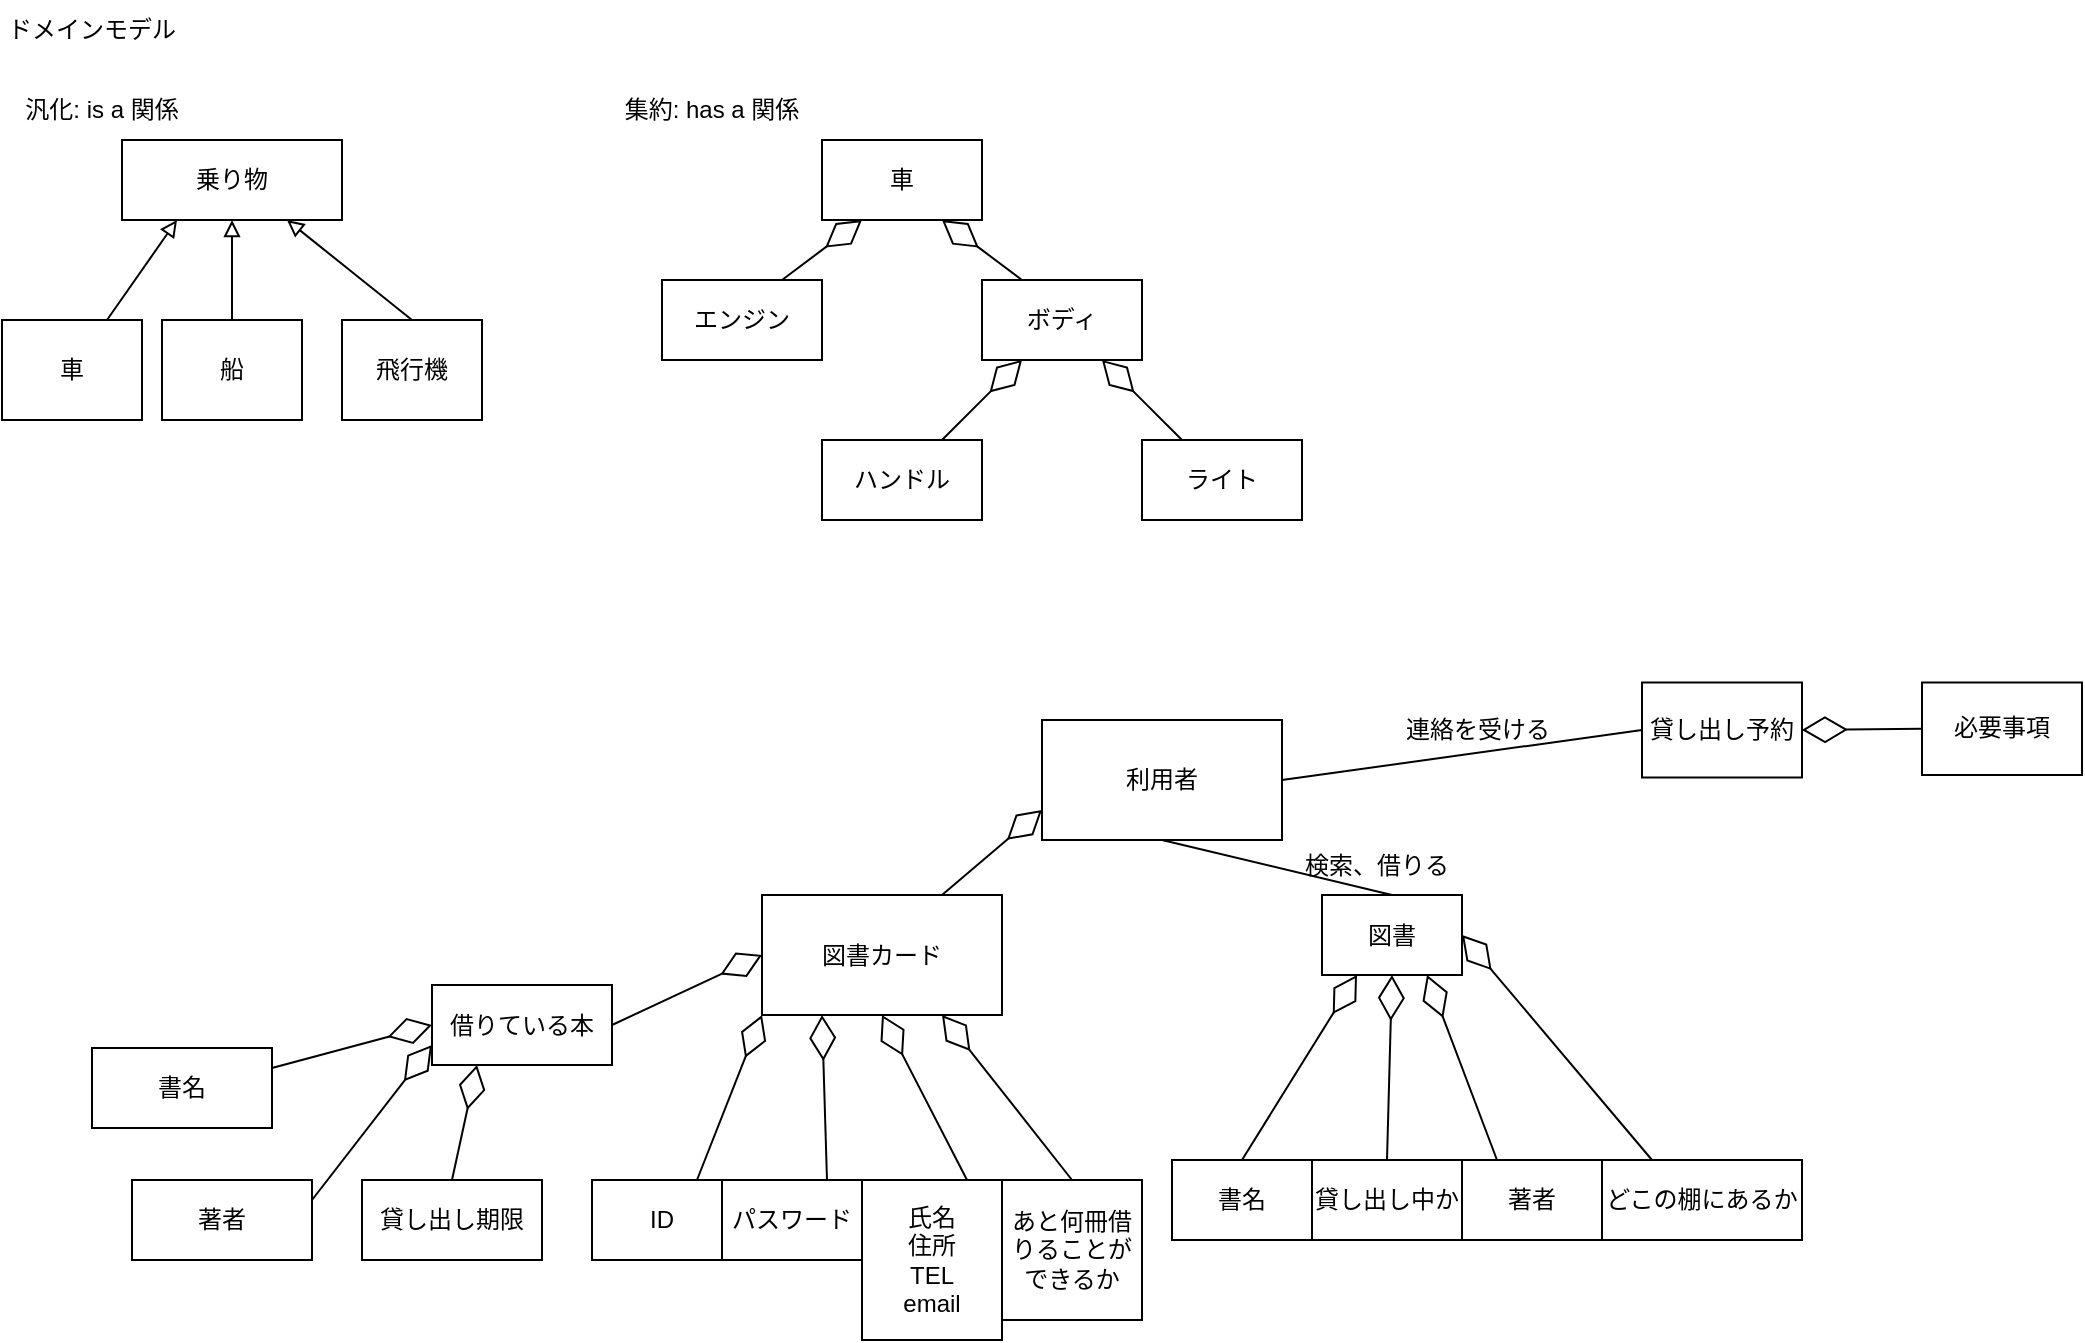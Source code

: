 <mxfile version="28.1.2">
  <diagram name="ページ1" id="1TgzcNzxIgQsLy3e71Gb">
    <mxGraphModel dx="1955" dy="1343" grid="1" gridSize="10" guides="1" tooltips="1" connect="1" arrows="1" fold="1" page="1" pageScale="1" pageWidth="1169" pageHeight="827" math="0" shadow="0">
      <root>
        <mxCell id="0" />
        <mxCell id="1" parent="0" />
        <mxCell id="mWc5XYDXMI22q0QBt49h-1" value="乗り物" style="rounded=0;whiteSpace=wrap;html=1;" parent="1" vertex="1">
          <mxGeometry x="-130" y="-180" width="110" height="40" as="geometry" />
        </mxCell>
        <mxCell id="mWc5XYDXMI22q0QBt49h-3" value="船" style="rounded=0;whiteSpace=wrap;html=1;" parent="1" vertex="1">
          <mxGeometry x="-110" y="-90" width="70" height="50" as="geometry" />
        </mxCell>
        <mxCell id="mWc5XYDXMI22q0QBt49h-4" value="飛行機" style="rounded=0;whiteSpace=wrap;html=1;" parent="1" vertex="1">
          <mxGeometry x="-20" y="-90" width="70" height="50" as="geometry" />
        </mxCell>
        <mxCell id="mWc5XYDXMI22q0QBt49h-6" value="" style="endArrow=block;html=1;rounded=0;endFill=0;entryX=0.25;entryY=1;entryDx=0;entryDy=0;" parent="1" source="mWc5XYDXMI22q0QBt49h-2" target="mWc5XYDXMI22q0QBt49h-1" edge="1">
          <mxGeometry width="50" height="50" relative="1" as="geometry">
            <mxPoint x="-160" y="-60" as="sourcePoint" />
            <mxPoint x="-110" y="-110" as="targetPoint" />
          </mxGeometry>
        </mxCell>
        <mxCell id="mWc5XYDXMI22q0QBt49h-7" value="" style="endArrow=block;html=1;rounded=0;endFill=0;exitX=0.5;exitY=0;exitDx=0;exitDy=0;entryX=0.5;entryY=1;entryDx=0;entryDy=0;" parent="1" source="mWc5XYDXMI22q0QBt49h-3" target="mWc5XYDXMI22q0QBt49h-1" edge="1">
          <mxGeometry width="50" height="50" relative="1" as="geometry">
            <mxPoint x="-20" y="-30" as="sourcePoint" />
            <mxPoint x="53" y="-90" as="targetPoint" />
          </mxGeometry>
        </mxCell>
        <mxCell id="mWc5XYDXMI22q0QBt49h-8" value="" style="endArrow=block;html=1;rounded=0;endFill=0;entryX=0.75;entryY=1;entryDx=0;entryDy=0;exitX=0.5;exitY=0;exitDx=0;exitDy=0;" parent="1" source="mWc5XYDXMI22q0QBt49h-4" target="mWc5XYDXMI22q0QBt49h-1" edge="1">
          <mxGeometry width="50" height="50" relative="1" as="geometry">
            <mxPoint x="70" y="-30" as="sourcePoint" />
            <mxPoint x="143" y="-90" as="targetPoint" />
          </mxGeometry>
        </mxCell>
        <mxCell id="mWc5XYDXMI22q0QBt49h-9" value="" style="endArrow=block;html=1;rounded=0;endFill=0;entryX=0.25;entryY=1;entryDx=0;entryDy=0;" parent="1" target="mWc5XYDXMI22q0QBt49h-2" edge="1">
          <mxGeometry width="50" height="50" relative="1" as="geometry">
            <mxPoint x="-160" y="-60" as="sourcePoint" />
            <mxPoint x="-102" y="-140" as="targetPoint" />
          </mxGeometry>
        </mxCell>
        <mxCell id="mWc5XYDXMI22q0QBt49h-2" value="車" style="rounded=0;whiteSpace=wrap;html=1;" parent="1" vertex="1">
          <mxGeometry x="-190" y="-90" width="70" height="50" as="geometry" />
        </mxCell>
        <mxCell id="mWc5XYDXMI22q0QBt49h-10" value="汎化: is a 関係" style="text;html=1;align=center;verticalAlign=middle;whiteSpace=wrap;rounded=0;" parent="1" vertex="1">
          <mxGeometry x="-180" y="-210" width="80" height="30" as="geometry" />
        </mxCell>
        <mxCell id="mWc5XYDXMI22q0QBt49h-11" value="車&lt;span style=&quot;color: rgba(0, 0, 0, 0); font-family: monospace; font-size: 0px; text-align: start; text-wrap-mode: nowrap;&quot;&gt;%3CmxGraphModel%3E%3Croot%3E%3CmxCell%20id%3D%220%22%2F%3E%3CmxCell%20id%3D%221%22%20parent%3D%220%22%2F%3E%3CmxCell%20id%3D%222%22%20value%3D%22%22%20style%3D%22endArrow%3Dblock%3Bhtml%3D1%3Brounded%3D0%3BendFill%3D0%3BentryX%3D0.25%3BentryY%3D1%3BentryDx%3D0%3BentryDy%3D0%3B%22%20edge%3D%221%22%20parent%3D%221%22%3E%3CmxGeometry%20width%3D%2250%22%20height%3D%2250%22%20relative%3D%221%22%20as%3D%22geometry%22%3E%3CmxPoint%20x%3D%22280%22%20y%3D%22200%22%20as%3D%22sourcePoint%22%2F%3E%3CmxPoint%20x%3D%22353%22%20y%3D%22140%22%20as%3D%22targetPoint%22%2F%3E%3C%2FmxGeometry%3E%3C%2FmxCell%3E%3C%2Froot%3E%3C%2FmxGraphModel%3E&lt;/span&gt;" style="rounded=0;whiteSpace=wrap;html=1;" parent="1" vertex="1">
          <mxGeometry x="220" y="-180" width="80" height="40" as="geometry" />
        </mxCell>
        <mxCell id="mWc5XYDXMI22q0QBt49h-13" value="エンジン" style="rounded=0;whiteSpace=wrap;html=1;" parent="1" vertex="1">
          <mxGeometry x="140" y="-110" width="80" height="40" as="geometry" />
        </mxCell>
        <mxCell id="mWc5XYDXMI22q0QBt49h-14" value="ボディ" style="rounded=0;whiteSpace=wrap;html=1;" parent="1" vertex="1">
          <mxGeometry x="300" y="-110" width="80" height="40" as="geometry" />
        </mxCell>
        <mxCell id="mWc5XYDXMI22q0QBt49h-15" value="ハンドル" style="rounded=0;whiteSpace=wrap;html=1;" parent="1" vertex="1">
          <mxGeometry x="220" y="-30" width="80" height="40" as="geometry" />
        </mxCell>
        <mxCell id="mWc5XYDXMI22q0QBt49h-16" value="ライト" style="rounded=0;whiteSpace=wrap;html=1;" parent="1" vertex="1">
          <mxGeometry x="380" y="-30" width="80" height="40" as="geometry" />
        </mxCell>
        <mxCell id="mWc5XYDXMI22q0QBt49h-17" value="" style="endArrow=diamondThin;html=1;rounded=0;endFill=0;exitX=0.75;exitY=0;exitDx=0;exitDy=0;entryX=0.25;entryY=1;entryDx=0;entryDy=0;endSize=20;" parent="1" source="mWc5XYDXMI22q0QBt49h-13" target="mWc5XYDXMI22q0QBt49h-11" edge="1">
          <mxGeometry width="50" height="50" relative="1" as="geometry">
            <mxPoint x="280" y="60" as="sourcePoint" />
            <mxPoint x="330" y="10" as="targetPoint" />
          </mxGeometry>
        </mxCell>
        <mxCell id="mWc5XYDXMI22q0QBt49h-18" value="" style="endArrow=diamondThin;html=1;rounded=0;endFill=0;exitX=0.25;exitY=0;exitDx=0;exitDy=0;entryX=0.75;entryY=1;entryDx=0;entryDy=0;endSize=20;" parent="1" source="mWc5XYDXMI22q0QBt49h-14" target="mWc5XYDXMI22q0QBt49h-11" edge="1">
          <mxGeometry width="50" height="50" relative="1" as="geometry">
            <mxPoint x="320" y="-30" as="sourcePoint" />
            <mxPoint x="380" y="-80" as="targetPoint" />
          </mxGeometry>
        </mxCell>
        <mxCell id="mWc5XYDXMI22q0QBt49h-19" value="" style="endArrow=diamondThin;html=1;rounded=0;endFill=0;exitX=0.75;exitY=0;exitDx=0;exitDy=0;entryX=0.25;entryY=1;entryDx=0;entryDy=0;endSize=20;" parent="1" source="mWc5XYDXMI22q0QBt49h-15" target="mWc5XYDXMI22q0QBt49h-14" edge="1">
          <mxGeometry width="50" height="50" relative="1" as="geometry">
            <mxPoint x="390" y="50" as="sourcePoint" />
            <mxPoint x="450" as="targetPoint" />
          </mxGeometry>
        </mxCell>
        <mxCell id="mWc5XYDXMI22q0QBt49h-20" value="" style="endArrow=diamondThin;html=1;rounded=0;endFill=0;exitX=0.25;exitY=0;exitDx=0;exitDy=0;entryX=0.75;entryY=1;entryDx=0;entryDy=0;endSize=20;" parent="1" source="mWc5XYDXMI22q0QBt49h-16" target="mWc5XYDXMI22q0QBt49h-14" edge="1">
          <mxGeometry width="50" height="50" relative="1" as="geometry">
            <mxPoint x="470" y="60" as="sourcePoint" />
            <mxPoint x="530" y="10" as="targetPoint" />
          </mxGeometry>
        </mxCell>
        <mxCell id="mWc5XYDXMI22q0QBt49h-21" value="集約: has a 関係" style="text;html=1;align=center;verticalAlign=middle;whiteSpace=wrap;rounded=0;" parent="1" vertex="1">
          <mxGeometry x="120" y="-210" width="90" height="30" as="geometry" />
        </mxCell>
        <mxCell id="mWc5XYDXMI22q0QBt49h-24" value="ドメインモデル" style="text;html=1;align=center;verticalAlign=middle;whiteSpace=wrap;rounded=0;" parent="1" vertex="1">
          <mxGeometry x="-190" y="-250" width="90" height="30" as="geometry" />
        </mxCell>
        <mxCell id="mWc5XYDXMI22q0QBt49h-33" value="図書カード" style="rounded=0;whiteSpace=wrap;html=1;" parent="1" vertex="1">
          <mxGeometry x="190" y="197.5" width="120" height="60" as="geometry" />
        </mxCell>
        <mxCell id="mWc5XYDXMI22q0QBt49h-34" value="利用者" style="rounded=0;whiteSpace=wrap;html=1;" parent="1" vertex="1">
          <mxGeometry x="330" y="110" width="120" height="60" as="geometry" />
        </mxCell>
        <mxCell id="mWc5XYDXMI22q0QBt49h-35" value="貸し出し予約" style="rounded=0;whiteSpace=wrap;html=1;" parent="1" vertex="1">
          <mxGeometry x="630" y="91.25" width="80" height="47.5" as="geometry" />
        </mxCell>
        <mxCell id="mWc5XYDXMI22q0QBt49h-36" value="" style="endArrow=diamondThin;html=1;rounded=0;endSize=20;endFill=0;exitX=0.75;exitY=0;exitDx=0;exitDy=0;entryX=0;entryY=0.75;entryDx=0;entryDy=0;" parent="1" source="mWc5XYDXMI22q0QBt49h-33" target="mWc5XYDXMI22q0QBt49h-34" edge="1">
          <mxGeometry width="50" height="50" relative="1" as="geometry">
            <mxPoint x="350" y="222.5" as="sourcePoint" />
            <mxPoint x="400" y="172.5" as="targetPoint" />
          </mxGeometry>
        </mxCell>
        <mxCell id="mWc5XYDXMI22q0QBt49h-40" value="ID" style="rounded=0;whiteSpace=wrap;html=1;" parent="1" vertex="1">
          <mxGeometry x="105" y="340" width="70" height="40" as="geometry" />
        </mxCell>
        <mxCell id="mWc5XYDXMI22q0QBt49h-42" value="氏名&lt;div&gt;住所&lt;/div&gt;&lt;div&gt;TEL&lt;/div&gt;&lt;div&gt;email&lt;/div&gt;" style="rounded=0;whiteSpace=wrap;html=1;" parent="1" vertex="1">
          <mxGeometry x="240" y="340" width="70" height="80" as="geometry" />
        </mxCell>
        <mxCell id="mWc5XYDXMI22q0QBt49h-44" value="図書" style="rounded=0;whiteSpace=wrap;html=1;" parent="1" vertex="1">
          <mxGeometry x="470" y="197.5" width="70" height="40" as="geometry" />
        </mxCell>
        <mxCell id="mWc5XYDXMI22q0QBt49h-45" value="書名" style="rounded=0;whiteSpace=wrap;html=1;" parent="1" vertex="1">
          <mxGeometry x="395" y="330" width="70" height="40" as="geometry" />
        </mxCell>
        <mxCell id="mWc5XYDXMI22q0QBt49h-46" value="貸し出し中か" style="rounded=0;whiteSpace=wrap;html=1;" parent="1" vertex="1">
          <mxGeometry x="465" y="330" width="75" height="40" as="geometry" />
        </mxCell>
        <mxCell id="mWc5XYDXMI22q0QBt49h-47" value="どこの棚にあるか" style="rounded=0;whiteSpace=wrap;html=1;" parent="1" vertex="1">
          <mxGeometry x="610" y="330" width="100" height="40" as="geometry" />
        </mxCell>
        <mxCell id="mWc5XYDXMI22q0QBt49h-48" value="" style="endArrow=none;html=1;rounded=0;exitX=0.5;exitY=0;exitDx=0;exitDy=0;entryX=0.5;entryY=1;entryDx=0;entryDy=0;" parent="1" source="mWc5XYDXMI22q0QBt49h-44" target="mWc5XYDXMI22q0QBt49h-34" edge="1">
          <mxGeometry width="50" height="50" relative="1" as="geometry">
            <mxPoint x="450" y="282.5" as="sourcePoint" />
            <mxPoint x="455" y="242.5" as="targetPoint" />
          </mxGeometry>
        </mxCell>
        <mxCell id="mWc5XYDXMI22q0QBt49h-52" value="" style="endArrow=diamondThin;html=1;rounded=0;endSize=20;endFill=0;exitX=0.75;exitY=0;exitDx=0;exitDy=0;entryX=0;entryY=1;entryDx=0;entryDy=0;" parent="1" source="mWc5XYDXMI22q0QBt49h-40" target="mWc5XYDXMI22q0QBt49h-33" edge="1">
          <mxGeometry width="50" height="50" relative="1" as="geometry">
            <mxPoint x="170" y="377.5" as="sourcePoint" />
            <mxPoint x="285" y="332.5" as="targetPoint" />
          </mxGeometry>
        </mxCell>
        <mxCell id="mWc5XYDXMI22q0QBt49h-53" value="&lt;div&gt;&lt;span style=&quot;background-color: transparent; color: light-dark(rgb(0, 0, 0), rgb(255, 255, 255));&quot;&gt;著者&lt;/span&gt;&lt;/div&gt;" style="rounded=0;whiteSpace=wrap;html=1;" parent="1" vertex="1">
          <mxGeometry x="540" y="330" width="70" height="40" as="geometry" />
        </mxCell>
        <mxCell id="mWc5XYDXMI22q0QBt49h-54" value="" style="endArrow=diamondThin;html=1;rounded=0;endSize=20;endFill=0;exitX=0.5;exitY=0;exitDx=0;exitDy=0;entryX=0.25;entryY=1;entryDx=0;entryDy=0;" parent="1" source="mWc5XYDXMI22q0QBt49h-45" target="mWc5XYDXMI22q0QBt49h-44" edge="1">
          <mxGeometry width="50" height="50" relative="1" as="geometry">
            <mxPoint x="535" y="327" as="sourcePoint" />
            <mxPoint x="580" y="270" as="targetPoint" />
          </mxGeometry>
        </mxCell>
        <mxCell id="mWc5XYDXMI22q0QBt49h-56" value="" style="endArrow=diamondThin;html=1;rounded=0;endSize=20;endFill=0;exitX=0.25;exitY=0;exitDx=0;exitDy=0;entryX=0.75;entryY=1;entryDx=0;entryDy=0;" parent="1" source="mWc5XYDXMI22q0QBt49h-53" target="mWc5XYDXMI22q0QBt49h-44" edge="1">
          <mxGeometry width="50" height="50" relative="1" as="geometry">
            <mxPoint x="515" y="357" as="sourcePoint" />
            <mxPoint x="560" y="300" as="targetPoint" />
          </mxGeometry>
        </mxCell>
        <mxCell id="mWc5XYDXMI22q0QBt49h-57" value="" style="endArrow=diamondThin;html=1;rounded=0;endSize=20;endFill=0;exitX=0.75;exitY=0;exitDx=0;exitDy=0;entryX=0.5;entryY=1;entryDx=0;entryDy=0;" parent="1" source="mWc5XYDXMI22q0QBt49h-42" target="mWc5XYDXMI22q0QBt49h-33" edge="1">
          <mxGeometry width="50" height="50" relative="1" as="geometry">
            <mxPoint x="155" y="457" as="sourcePoint" />
            <mxPoint x="200" y="400" as="targetPoint" />
          </mxGeometry>
        </mxCell>
        <mxCell id="mWc5XYDXMI22q0QBt49h-58" value="パスワード" style="rounded=0;whiteSpace=wrap;html=1;" parent="1" vertex="1">
          <mxGeometry x="170" y="340" width="70" height="40" as="geometry" />
        </mxCell>
        <mxCell id="mWc5XYDXMI22q0QBt49h-59" value="" style="endArrow=diamondThin;html=1;rounded=0;endSize=20;endFill=0;exitX=0.75;exitY=0;exitDx=0;exitDy=0;entryX=0.25;entryY=1;entryDx=0;entryDy=0;" parent="1" source="mWc5XYDXMI22q0QBt49h-58" target="mWc5XYDXMI22q0QBt49h-33" edge="1">
          <mxGeometry width="50" height="50" relative="1" as="geometry">
            <mxPoint x="215" y="417" as="sourcePoint" />
            <mxPoint x="260" y="360" as="targetPoint" />
          </mxGeometry>
        </mxCell>
        <mxCell id="mWc5XYDXMI22q0QBt49h-60" value="" style="endArrow=diamondThin;html=1;rounded=0;endSize=20;endFill=0;exitX=0.25;exitY=0;exitDx=0;exitDy=0;entryX=1;entryY=0.5;entryDx=0;entryDy=0;" parent="1" source="mWc5XYDXMI22q0QBt49h-47" target="mWc5XYDXMI22q0QBt49h-44" edge="1">
          <mxGeometry width="50" height="50" relative="1" as="geometry">
            <mxPoint x="585" y="327" as="sourcePoint" />
            <mxPoint x="630" y="270" as="targetPoint" />
          </mxGeometry>
        </mxCell>
        <mxCell id="mWc5XYDXMI22q0QBt49h-61" value="" style="endArrow=diamondThin;html=1;rounded=0;endSize=20;endFill=0;exitX=0.5;exitY=0;exitDx=0;exitDy=0;entryX=0.5;entryY=1;entryDx=0;entryDy=0;" parent="1" source="mWc5XYDXMI22q0QBt49h-46" target="mWc5XYDXMI22q0QBt49h-44" edge="1">
          <mxGeometry width="50" height="50" relative="1" as="geometry">
            <mxPoint x="565" y="487" as="sourcePoint" />
            <mxPoint x="610" y="430" as="targetPoint" />
          </mxGeometry>
        </mxCell>
        <mxCell id="mWc5XYDXMI22q0QBt49h-62" value="検索、借りる" style="text;html=1;align=center;verticalAlign=middle;whiteSpace=wrap;rounded=0;" parent="1" vertex="1">
          <mxGeometry x="460" y="167.5" width="75" height="30" as="geometry" />
        </mxCell>
        <mxCell id="mWc5XYDXMI22q0QBt49h-63" value="借りている本" style="rounded=0;whiteSpace=wrap;html=1;" parent="1" vertex="1">
          <mxGeometry x="25" y="242.5" width="90" height="40" as="geometry" />
        </mxCell>
        <mxCell id="mWc5XYDXMI22q0QBt49h-64" value="" style="endArrow=diamondThin;html=1;rounded=0;endSize=20;endFill=0;exitX=1;exitY=0.5;exitDx=0;exitDy=0;entryX=0;entryY=0.5;entryDx=0;entryDy=0;" parent="1" source="mWc5XYDXMI22q0QBt49h-63" target="mWc5XYDXMI22q0QBt49h-33" edge="1">
          <mxGeometry width="50" height="50" relative="1" as="geometry">
            <mxPoint x="125" y="297" as="sourcePoint" />
            <mxPoint x="170" y="240" as="targetPoint" />
          </mxGeometry>
        </mxCell>
        <mxCell id="mWc5XYDXMI22q0QBt49h-65" value="貸し出し期限" style="rounded=0;whiteSpace=wrap;html=1;" parent="1" vertex="1">
          <mxGeometry x="-10" y="340" width="90" height="40" as="geometry" />
        </mxCell>
        <mxCell id="mWc5XYDXMI22q0QBt49h-66" value="" style="endArrow=diamondThin;html=1;rounded=0;endSize=20;endFill=0;entryX=0.25;entryY=1;entryDx=0;entryDy=0;exitX=0.5;exitY=0;exitDx=0;exitDy=0;" parent="1" source="mWc5XYDXMI22q0QBt49h-65" target="mWc5XYDXMI22q0QBt49h-63" edge="1">
          <mxGeometry width="50" height="50" relative="1" as="geometry">
            <mxPoint x="5" y="310" as="sourcePoint" />
            <mxPoint x="45" y="280" as="targetPoint" />
          </mxGeometry>
        </mxCell>
        <mxCell id="mWc5XYDXMI22q0QBt49h-68" value="書名" style="rounded=0;whiteSpace=wrap;html=1;" parent="1" vertex="1">
          <mxGeometry x="-145" y="274" width="90" height="40" as="geometry" />
        </mxCell>
        <mxCell id="mWc5XYDXMI22q0QBt49h-69" value="著者" style="rounded=0;whiteSpace=wrap;html=1;" parent="1" vertex="1">
          <mxGeometry x="-125" y="340" width="90" height="40" as="geometry" />
        </mxCell>
        <mxCell id="mWc5XYDXMI22q0QBt49h-70" value="" style="endArrow=diamondThin;html=1;rounded=0;endSize=20;endFill=0;entryX=0;entryY=0.5;entryDx=0;entryDy=0;exitX=1;exitY=0.25;exitDx=0;exitDy=0;" parent="1" source="mWc5XYDXMI22q0QBt49h-68" target="mWc5XYDXMI22q0QBt49h-63" edge="1">
          <mxGeometry width="50" height="50" relative="1" as="geometry">
            <mxPoint x="-55" y="281" as="sourcePoint" />
            <mxPoint x="3" y="250" as="targetPoint" />
          </mxGeometry>
        </mxCell>
        <mxCell id="mWc5XYDXMI22q0QBt49h-71" value="" style="endArrow=diamondThin;html=1;rounded=0;endSize=20;endFill=0;entryX=0;entryY=0.75;entryDx=0;entryDy=0;exitX=1;exitY=0.25;exitDx=0;exitDy=0;" parent="1" source="mWc5XYDXMI22q0QBt49h-69" target="mWc5XYDXMI22q0QBt49h-63" edge="1">
          <mxGeometry width="50" height="50" relative="1" as="geometry">
            <mxPoint x="-75" y="341" as="sourcePoint" />
            <mxPoint x="-17" y="310" as="targetPoint" />
          </mxGeometry>
        </mxCell>
        <mxCell id="mWc5XYDXMI22q0QBt49h-72" value="あと何冊借りることができるか" style="rounded=0;whiteSpace=wrap;html=1;" parent="1" vertex="1">
          <mxGeometry x="310" y="340" width="70" height="70" as="geometry" />
        </mxCell>
        <mxCell id="mWc5XYDXMI22q0QBt49h-73" value="" style="endArrow=diamondThin;html=1;rounded=0;endSize=20;endFill=0;exitX=0.5;exitY=0;exitDx=0;exitDy=0;entryX=0.75;entryY=1;entryDx=0;entryDy=0;" parent="1" source="mWc5XYDXMI22q0QBt49h-72" target="mWc5XYDXMI22q0QBt49h-33" edge="1">
          <mxGeometry width="50" height="50" relative="1" as="geometry">
            <mxPoint x="302" y="317" as="sourcePoint" />
            <mxPoint x="285" y="260" as="targetPoint" />
          </mxGeometry>
        </mxCell>
        <mxCell id="mWc5XYDXMI22q0QBt49h-74" value="必要事項" style="rounded=0;whiteSpace=wrap;html=1;" parent="1" vertex="1">
          <mxGeometry x="770" y="91.25" width="80" height="46.25" as="geometry" />
        </mxCell>
        <mxCell id="mWc5XYDXMI22q0QBt49h-75" value="" style="endArrow=diamondThin;html=1;rounded=0;endSize=20;endFill=0;exitX=0;exitY=0.5;exitDx=0;exitDy=0;entryX=1;entryY=0.5;entryDx=0;entryDy=0;" parent="1" source="mWc5XYDXMI22q0QBt49h-74" target="mWc5XYDXMI22q0QBt49h-35" edge="1">
          <mxGeometry width="50" height="50" relative="1" as="geometry">
            <mxPoint x="790" y="210" as="sourcePoint" />
            <mxPoint x="675" y="160" as="targetPoint" />
          </mxGeometry>
        </mxCell>
        <mxCell id="mWc5XYDXMI22q0QBt49h-76" value="" style="endArrow=none;html=1;rounded=0;entryX=0;entryY=0.5;entryDx=0;entryDy=0;exitX=1;exitY=0.5;exitDx=0;exitDy=0;" parent="1" source="mWc5XYDXMI22q0QBt49h-34" target="mWc5XYDXMI22q0QBt49h-35" edge="1">
          <mxGeometry width="50" height="50" relative="1" as="geometry">
            <mxPoint x="315" y="190" as="sourcePoint" />
            <mxPoint x="365" y="140" as="targetPoint" />
          </mxGeometry>
        </mxCell>
        <mxCell id="mWc5XYDXMI22q0QBt49h-77" value="連絡を受ける" style="text;html=1;align=center;verticalAlign=middle;whiteSpace=wrap;rounded=0;" parent="1" vertex="1">
          <mxGeometry x="507.5" y="100" width="80" height="30" as="geometry" />
        </mxCell>
      </root>
    </mxGraphModel>
  </diagram>
</mxfile>
